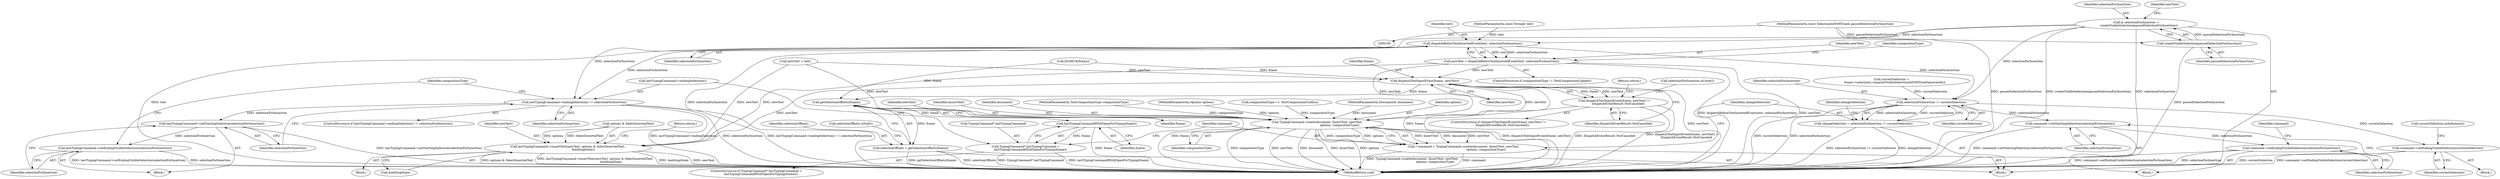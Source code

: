 digraph "0_Chrome_a69c7b5d863dacbb08bfaa04359e3bc0bb4470dc_1@API" {
"1000119" [label="(Call,& selectionForInsertion =\n      createVisibleSelection(passedSelectionForInsertion))"];
"1000121" [label="(Call,createVisibleSelection(passedSelectionForInsertion))"];
"1000103" [label="(MethodParameterIn,const SelectionInDOMTree& passedSelectionForInsertion)"];
"1000133" [label="(Call,dispatchBeforeTextInsertedEvent(text, selectionForInsertion))"];
"1000131" [label="(Call,newText = dispatchBeforeTextInsertedEvent(text, selectionForInsertion))"];
"1000143" [label="(Call,dispatchTextInputEvent(frame, newText))"];
"1000142" [label="(Call,dispatchTextInputEvent(frame, newText) !=\n        DispatchEventResult::NotCanceled)"];
"1000157" [label="(Call,getSelectionOffsets(frame))"];
"1000155" [label="(Call,selectionOffsets = getSelectionOffsets(frame))"];
"1000171" [label="(Call,lastTypingCommandIfStillOpenForTyping(frame))"];
"1000167" [label="(Call,TypingCommand* lastTypingCommand =\n          lastTypingCommandIfStillOpenForTyping(frame))"];
"1000205" [label="(Call,lastTypingCommand->insertText(newText, options & SelectInsertedText,\n                                  &editingState))"];
"1000216" [label="(Call,TypingCommand::create(document, InsertText, newText,\n                                                 options, compositionType))"];
"1000214" [label="(Call,* command = TypingCommand::create(document, InsertText, newText,\n                                                 options, compositionType))"];
"1000175" [label="(Call,lastTypingCommand->endingSelection() != selectionForInsertion)"];
"1000179" [label="(Call,lastTypingCommand->setStartingSelection(selectionForInsertion))"];
"1000181" [label="(Call,lastTypingCommand->setEndingVisibleSelection(selectionForInsertion))"];
"1000225" [label="(Call,selectionForInsertion != currentSelection)"];
"1000223" [label="(Call,changeSelection = selectionForInsertion != currentSelection)"];
"1000231" [label="(Call,command->setStartingSelection(selectionForInsertion))"];
"1000233" [label="(Call,command->setEndingVisibleSelection(selectionForInsertion))"];
"1000249" [label="(Call,command->setEndingVisibleSelection(currentSelection))"];
"1000214" [label="(Call,* command = TypingCommand::create(document, InsertText, newText,\n                                                 options, compositionType))"];
"1000219" [label="(Identifier,newText)"];
"1000218" [label="(Identifier,InsertText)"];
"1000142" [label="(Call,dispatchTextInputEvent(frame, newText) !=\n        DispatchEventResult::NotCanceled)"];
"1000253" [label="(MethodReturn,void)"];
"1000217" [label="(Identifier,document)"];
"1000175" [label="(Call,lastTypingCommand->endingSelection() != selectionForInsertion)"];
"1000232" [label="(Identifier,selectionForInsertion)"];
"1000158" [label="(Identifier,frame)"];
"1000119" [label="(Call,& selectionForInsertion =\n      createVisibleSelection(passedSelectionForInsertion))"];
"1000207" [label="(Call,options & SelectInsertedText)"];
"1000180" [label="(Identifier,selectionForInsertion)"];
"1000216" [label="(Call,TypingCommand::create(document, InsertText, newText,\n                                                 options, compositionType))"];
"1000249" [label="(Call,command->setEndingVisibleSelection(currentSelection))"];
"1000160" [label="(Call,selectionOffsets.isNull())"];
"1000212" [label="(Return,return;)"];
"1000172" [label="(Identifier,frame)"];
"1000105" [label="(MethodParameterIn,TextCompositionType compositionType)"];
"1000120" [label="(Identifier,selectionForInsertion)"];
"1000125" [label="(Identifier,newText)"];
"1000132" [label="(Identifier,newText)"];
"1000156" [label="(Identifier,selectionOffsets)"];
"1000167" [label="(Call,TypingCommand* lastTypingCommand =\n          lastTypingCommandIfStillOpenForTyping(frame))"];
"1000224" [label="(Identifier,changeSelection)"];
"1000230" [label="(Block,)"];
"1000143" [label="(Call,dispatchTextInputEvent(frame, newText))"];
"1000103" [label="(MethodParameterIn,const SelectionInDOMTree& passedSelectionForInsertion)"];
"1000157" [label="(Call,getSelectionOffsets(frame))"];
"1000134" [label="(Identifier,text)"];
"1000122" [label="(Identifier,passedSelectionForInsertion)"];
"1000171" [label="(Call,lastTypingCommandIfStillOpenForTyping(frame))"];
"1000210" [label="(Call,&editingState)"];
"1000155" [label="(Call,selectionOffsets = getSelectionOffsets(frame))"];
"1000173" [label="(Block,)"];
"1000144" [label="(Identifier,frame)"];
"1000102" [label="(MethodParameterIn,const String& text)"];
"1000206" [label="(Identifier,newText)"];
"1000104" [label="(MethodParameterIn,Options options)"];
"1000115" [label="(Call,currentSelection =\n       frame->selection().computeVisibleSelectionInDOMTreeDeprecated())"];
"1000220" [label="(Identifier,options)"];
"1000226" [label="(Identifier,selectionForInsertion)"];
"1000147" [label="(Return,return;)"];
"1000237" [label="(Identifier,command)"];
"1000141" [label="(ControlStructure,if (dispatchTextInputEvent(frame, newText) !=\n        DispatchEventResult::NotCanceled))"];
"1000176" [label="(Call,lastTypingCommand->endingSelection())"];
"1000174" [label="(ControlStructure,if (lastTypingCommand->endingSelection() != selectionForInsertion))"];
"1000150" [label="(Call,selectionForInsertion.isCaret())"];
"1000215" [label="(Identifier,command)"];
"1000252" [label="(Call,currentSelection.asSelection())"];
"1000135" [label="(Identifier,selectionForInsertion)"];
"1000166" [label="(ControlStructure,if (TypingCommand* lastTypingCommand =\n          lastTypingCommandIfStillOpenForTyping(frame)))"];
"1000124" [label="(Call,newText = text)"];
"1000168" [label="(Call,TypingCommand* lastTypingCommand)"];
"1000181" [label="(Call,lastTypingCommand->setEndingVisibleSelection(selectionForInsertion))"];
"1000233" [label="(Call,command->setEndingVisibleSelection(selectionForInsertion))"];
"1000248" [label="(Block,)"];
"1000133" [label="(Call,dispatchBeforeTextInsertedEvent(text, selectionForInsertion))"];
"1000107" [label="(Block,)"];
"1000184" [label="(Identifier,compositionType)"];
"1000227" [label="(Identifier,currentSelection)"];
"1000223" [label="(Call,changeSelection = selectionForInsertion != currentSelection)"];
"1000178" [label="(Block,)"];
"1000177" [label="(Identifier,selectionForInsertion)"];
"1000231" [label="(Call,command->setStartingSelection(selectionForInsertion))"];
"1000225" [label="(Call,selectionForInsertion != currentSelection)"];
"1000138" [label="(Identifier,compositionType)"];
"1000127" [label="(ControlStructure,if (compositionType != TextCompositionUpdate))"];
"1000205" [label="(Call,lastTypingCommand->insertText(newText, options & SelectInsertedText,\n                                  &editingState))"];
"1000131" [label="(Call,newText = dispatchBeforeTextInsertedEvent(text, selectionForInsertion))"];
"1000112" [label="(Call,DCHECK(frame))"];
"1000250" [label="(Identifier,currentSelection)"];
"1000182" [label="(Identifier,selectionForInsertion)"];
"1000234" [label="(Identifier,selectionForInsertion)"];
"1000121" [label="(Call,createVisibleSelection(passedSelectionForInsertion))"];
"1000137" [label="(Call,compositionType == TextCompositionConfirm)"];
"1000179" [label="(Call,lastTypingCommand->setStartingSelection(selectionForInsertion))"];
"1000146" [label="(Identifier,DispatchEventResult::NotCanceled)"];
"1000101" [label="(MethodParameterIn,Document& document)"];
"1000221" [label="(Identifier,compositionType)"];
"1000145" [label="(Identifier,newText)"];
"1000229" [label="(Identifier,changeSelection)"];
"1000119" -> "1000107"  [label="AST: "];
"1000119" -> "1000121"  [label="CFG: "];
"1000120" -> "1000119"  [label="AST: "];
"1000121" -> "1000119"  [label="AST: "];
"1000125" -> "1000119"  [label="CFG: "];
"1000119" -> "1000253"  [label="DDG: createVisibleSelection(passedSelectionForInsertion)"];
"1000119" -> "1000253"  [label="DDG: selectionForInsertion"];
"1000121" -> "1000119"  [label="DDG: passedSelectionForInsertion"];
"1000119" -> "1000133"  [label="DDG: selectionForInsertion"];
"1000119" -> "1000175"  [label="DDG: selectionForInsertion"];
"1000119" -> "1000225"  [label="DDG: selectionForInsertion"];
"1000121" -> "1000122"  [label="CFG: "];
"1000122" -> "1000121"  [label="AST: "];
"1000121" -> "1000253"  [label="DDG: passedSelectionForInsertion"];
"1000103" -> "1000121"  [label="DDG: passedSelectionForInsertion"];
"1000103" -> "1000100"  [label="AST: "];
"1000103" -> "1000253"  [label="DDG: passedSelectionForInsertion"];
"1000133" -> "1000131"  [label="AST: "];
"1000133" -> "1000135"  [label="CFG: "];
"1000134" -> "1000133"  [label="AST: "];
"1000135" -> "1000133"  [label="AST: "];
"1000131" -> "1000133"  [label="CFG: "];
"1000133" -> "1000253"  [label="DDG: text"];
"1000133" -> "1000253"  [label="DDG: selectionForInsertion"];
"1000133" -> "1000131"  [label="DDG: text"];
"1000133" -> "1000131"  [label="DDG: selectionForInsertion"];
"1000102" -> "1000133"  [label="DDG: text"];
"1000133" -> "1000175"  [label="DDG: selectionForInsertion"];
"1000133" -> "1000225"  [label="DDG: selectionForInsertion"];
"1000131" -> "1000127"  [label="AST: "];
"1000132" -> "1000131"  [label="AST: "];
"1000138" -> "1000131"  [label="CFG: "];
"1000131" -> "1000253"  [label="DDG: newText"];
"1000131" -> "1000253"  [label="DDG: dispatchBeforeTextInsertedEvent(text, selectionForInsertion)"];
"1000131" -> "1000143"  [label="DDG: newText"];
"1000131" -> "1000205"  [label="DDG: newText"];
"1000131" -> "1000216"  [label="DDG: newText"];
"1000143" -> "1000142"  [label="AST: "];
"1000143" -> "1000145"  [label="CFG: "];
"1000144" -> "1000143"  [label="AST: "];
"1000145" -> "1000143"  [label="AST: "];
"1000146" -> "1000143"  [label="CFG: "];
"1000143" -> "1000253"  [label="DDG: frame"];
"1000143" -> "1000253"  [label="DDG: newText"];
"1000143" -> "1000142"  [label="DDG: frame"];
"1000143" -> "1000142"  [label="DDG: newText"];
"1000112" -> "1000143"  [label="DDG: frame"];
"1000124" -> "1000143"  [label="DDG: newText"];
"1000143" -> "1000157"  [label="DDG: frame"];
"1000143" -> "1000205"  [label="DDG: newText"];
"1000143" -> "1000216"  [label="DDG: newText"];
"1000142" -> "1000141"  [label="AST: "];
"1000142" -> "1000146"  [label="CFG: "];
"1000146" -> "1000142"  [label="AST: "];
"1000147" -> "1000142"  [label="CFG: "];
"1000150" -> "1000142"  [label="CFG: "];
"1000142" -> "1000253"  [label="DDG: dispatchTextInputEvent(frame, newText) !=\n        DispatchEventResult::NotCanceled"];
"1000142" -> "1000253"  [label="DDG: dispatchTextInputEvent(frame, newText)"];
"1000142" -> "1000253"  [label="DDG: DispatchEventResult::NotCanceled"];
"1000157" -> "1000155"  [label="AST: "];
"1000157" -> "1000158"  [label="CFG: "];
"1000158" -> "1000157"  [label="AST: "];
"1000155" -> "1000157"  [label="CFG: "];
"1000157" -> "1000253"  [label="DDG: frame"];
"1000157" -> "1000155"  [label="DDG: frame"];
"1000112" -> "1000157"  [label="DDG: frame"];
"1000157" -> "1000171"  [label="DDG: frame"];
"1000155" -> "1000107"  [label="AST: "];
"1000156" -> "1000155"  [label="AST: "];
"1000160" -> "1000155"  [label="CFG: "];
"1000155" -> "1000253"  [label="DDG: getSelectionOffsets(frame)"];
"1000155" -> "1000253"  [label="DDG: selectionOffsets"];
"1000171" -> "1000167"  [label="AST: "];
"1000171" -> "1000172"  [label="CFG: "];
"1000172" -> "1000171"  [label="AST: "];
"1000167" -> "1000171"  [label="CFG: "];
"1000171" -> "1000253"  [label="DDG: frame"];
"1000171" -> "1000167"  [label="DDG: frame"];
"1000167" -> "1000166"  [label="AST: "];
"1000168" -> "1000167"  [label="AST: "];
"1000176" -> "1000167"  [label="CFG: "];
"1000215" -> "1000167"  [label="CFG: "];
"1000167" -> "1000253"  [label="DDG: TypingCommand* lastTypingCommand"];
"1000167" -> "1000253"  [label="DDG: lastTypingCommandIfStillOpenForTyping(frame)"];
"1000205" -> "1000173"  [label="AST: "];
"1000205" -> "1000210"  [label="CFG: "];
"1000206" -> "1000205"  [label="AST: "];
"1000207" -> "1000205"  [label="AST: "];
"1000210" -> "1000205"  [label="AST: "];
"1000212" -> "1000205"  [label="CFG: "];
"1000205" -> "1000253"  [label="DDG: &editingState"];
"1000205" -> "1000253"  [label="DDG: newText"];
"1000205" -> "1000253"  [label="DDG: options & SelectInsertedText"];
"1000205" -> "1000253"  [label="DDG: lastTypingCommand->insertText(newText, options & SelectInsertedText,\n                                  &editingState)"];
"1000124" -> "1000205"  [label="DDG: newText"];
"1000207" -> "1000205"  [label="DDG: options"];
"1000207" -> "1000205"  [label="DDG: SelectInsertedText"];
"1000216" -> "1000214"  [label="AST: "];
"1000216" -> "1000221"  [label="CFG: "];
"1000217" -> "1000216"  [label="AST: "];
"1000218" -> "1000216"  [label="AST: "];
"1000219" -> "1000216"  [label="AST: "];
"1000220" -> "1000216"  [label="AST: "];
"1000221" -> "1000216"  [label="AST: "];
"1000214" -> "1000216"  [label="CFG: "];
"1000216" -> "1000253"  [label="DDG: compositionType"];
"1000216" -> "1000253"  [label="DDG: newText"];
"1000216" -> "1000253"  [label="DDG: document"];
"1000216" -> "1000253"  [label="DDG: InsertText"];
"1000216" -> "1000253"  [label="DDG: options"];
"1000216" -> "1000214"  [label="DDG: InsertText"];
"1000216" -> "1000214"  [label="DDG: document"];
"1000216" -> "1000214"  [label="DDG: newText"];
"1000216" -> "1000214"  [label="DDG: compositionType"];
"1000216" -> "1000214"  [label="DDG: options"];
"1000101" -> "1000216"  [label="DDG: document"];
"1000124" -> "1000216"  [label="DDG: newText"];
"1000104" -> "1000216"  [label="DDG: options"];
"1000137" -> "1000216"  [label="DDG: compositionType"];
"1000105" -> "1000216"  [label="DDG: compositionType"];
"1000214" -> "1000107"  [label="AST: "];
"1000215" -> "1000214"  [label="AST: "];
"1000224" -> "1000214"  [label="CFG: "];
"1000214" -> "1000253"  [label="DDG: TypingCommand::create(document, InsertText, newText,\n                                                 options, compositionType)"];
"1000214" -> "1000253"  [label="DDG: command"];
"1000175" -> "1000174"  [label="AST: "];
"1000175" -> "1000177"  [label="CFG: "];
"1000176" -> "1000175"  [label="AST: "];
"1000177" -> "1000175"  [label="AST: "];
"1000180" -> "1000175"  [label="CFG: "];
"1000184" -> "1000175"  [label="CFG: "];
"1000175" -> "1000253"  [label="DDG: lastTypingCommand->endingSelection()"];
"1000175" -> "1000253"  [label="DDG: selectionForInsertion"];
"1000175" -> "1000253"  [label="DDG: lastTypingCommand->endingSelection() != selectionForInsertion"];
"1000175" -> "1000179"  [label="DDG: selectionForInsertion"];
"1000179" -> "1000178"  [label="AST: "];
"1000179" -> "1000180"  [label="CFG: "];
"1000180" -> "1000179"  [label="AST: "];
"1000182" -> "1000179"  [label="CFG: "];
"1000179" -> "1000253"  [label="DDG: lastTypingCommand->setStartingSelection(selectionForInsertion)"];
"1000179" -> "1000181"  [label="DDG: selectionForInsertion"];
"1000181" -> "1000178"  [label="AST: "];
"1000181" -> "1000182"  [label="CFG: "];
"1000182" -> "1000181"  [label="AST: "];
"1000184" -> "1000181"  [label="CFG: "];
"1000181" -> "1000253"  [label="DDG: lastTypingCommand->setEndingVisibleSelection(selectionForInsertion)"];
"1000181" -> "1000253"  [label="DDG: selectionForInsertion"];
"1000225" -> "1000223"  [label="AST: "];
"1000225" -> "1000227"  [label="CFG: "];
"1000226" -> "1000225"  [label="AST: "];
"1000227" -> "1000225"  [label="AST: "];
"1000223" -> "1000225"  [label="CFG: "];
"1000225" -> "1000253"  [label="DDG: currentSelection"];
"1000225" -> "1000253"  [label="DDG: selectionForInsertion"];
"1000225" -> "1000223"  [label="DDG: selectionForInsertion"];
"1000225" -> "1000223"  [label="DDG: currentSelection"];
"1000115" -> "1000225"  [label="DDG: currentSelection"];
"1000225" -> "1000231"  [label="DDG: selectionForInsertion"];
"1000225" -> "1000249"  [label="DDG: currentSelection"];
"1000223" -> "1000107"  [label="AST: "];
"1000224" -> "1000223"  [label="AST: "];
"1000229" -> "1000223"  [label="CFG: "];
"1000223" -> "1000253"  [label="DDG: selectionForInsertion != currentSelection"];
"1000223" -> "1000253"  [label="DDG: changeSelection"];
"1000231" -> "1000230"  [label="AST: "];
"1000231" -> "1000232"  [label="CFG: "];
"1000232" -> "1000231"  [label="AST: "];
"1000234" -> "1000231"  [label="CFG: "];
"1000231" -> "1000253"  [label="DDG: command->setStartingSelection(selectionForInsertion)"];
"1000231" -> "1000233"  [label="DDG: selectionForInsertion"];
"1000233" -> "1000230"  [label="AST: "];
"1000233" -> "1000234"  [label="CFG: "];
"1000234" -> "1000233"  [label="AST: "];
"1000237" -> "1000233"  [label="CFG: "];
"1000233" -> "1000253"  [label="DDG: command->setEndingVisibleSelection(selectionForInsertion)"];
"1000233" -> "1000253"  [label="DDG: selectionForInsertion"];
"1000249" -> "1000248"  [label="AST: "];
"1000249" -> "1000250"  [label="CFG: "];
"1000250" -> "1000249"  [label="AST: "];
"1000252" -> "1000249"  [label="CFG: "];
"1000249" -> "1000253"  [label="DDG: currentSelection"];
"1000249" -> "1000253"  [label="DDG: command->setEndingVisibleSelection(currentSelection)"];
}
